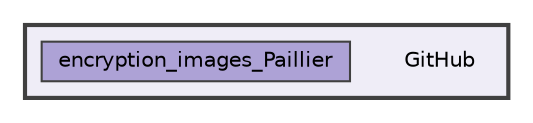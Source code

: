digraph "C:/Users/Katia/Documents/GitHub"
{
 // LATEX_PDF_SIZE
  bgcolor="transparent";
  edge [fontname=Helvetica,fontsize=10,labelfontname=Helvetica,labelfontsize=10];
  node [fontname=Helvetica,fontsize=10,shape=box,height=0.2,width=0.4];
  compound=true
  subgraph clusterdir_e5fbe6d2783ccd4c93c7856d92d7be6e {
    graph [ bgcolor="#efedf7", pencolor="grey25", label="", fontname=Helvetica,fontsize=10 style="filled,bold", URL="dir_e5fbe6d2783ccd4c93c7856d92d7be6e.html",tooltip=""]
    dir_e5fbe6d2783ccd4c93c7856d92d7be6e [shape=plaintext, label="GitHub"];
  dir_9d6416e94d220b3a5fc424edbca062e4 [label="encryption_images_Paillier", fillcolor="#ada2d6", color="grey25", style="filled", URL="dir_9d6416e94d220b3a5fc424edbca062e4.html",tooltip=""];
  }
}
